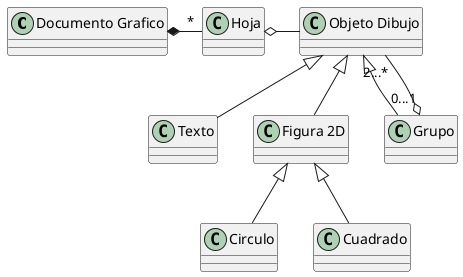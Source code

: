 @startuml

class DocumentoGrafico as "Documento Grafico"
class Hoja
class ObjetoDibujo as "Objeto Dibujo"
class Texto
class Figura2D as "Figura 2D"
class Grupo
class Circulo
class Cuadrado

DocumentoGrafico *- "*" Hoja
Hoja o- ObjetoDibujo
ObjetoDibujo <|-down- Texto
ObjetoDibujo <|-down- Figura2D
ObjetoDibujo <|-down- Grupo
Grupo "0...1" o-up- "2...*" ObjetoDibujo  
Figura2D <|-down- Circulo
Figura2D <|-down- Cuadrado

@enduml